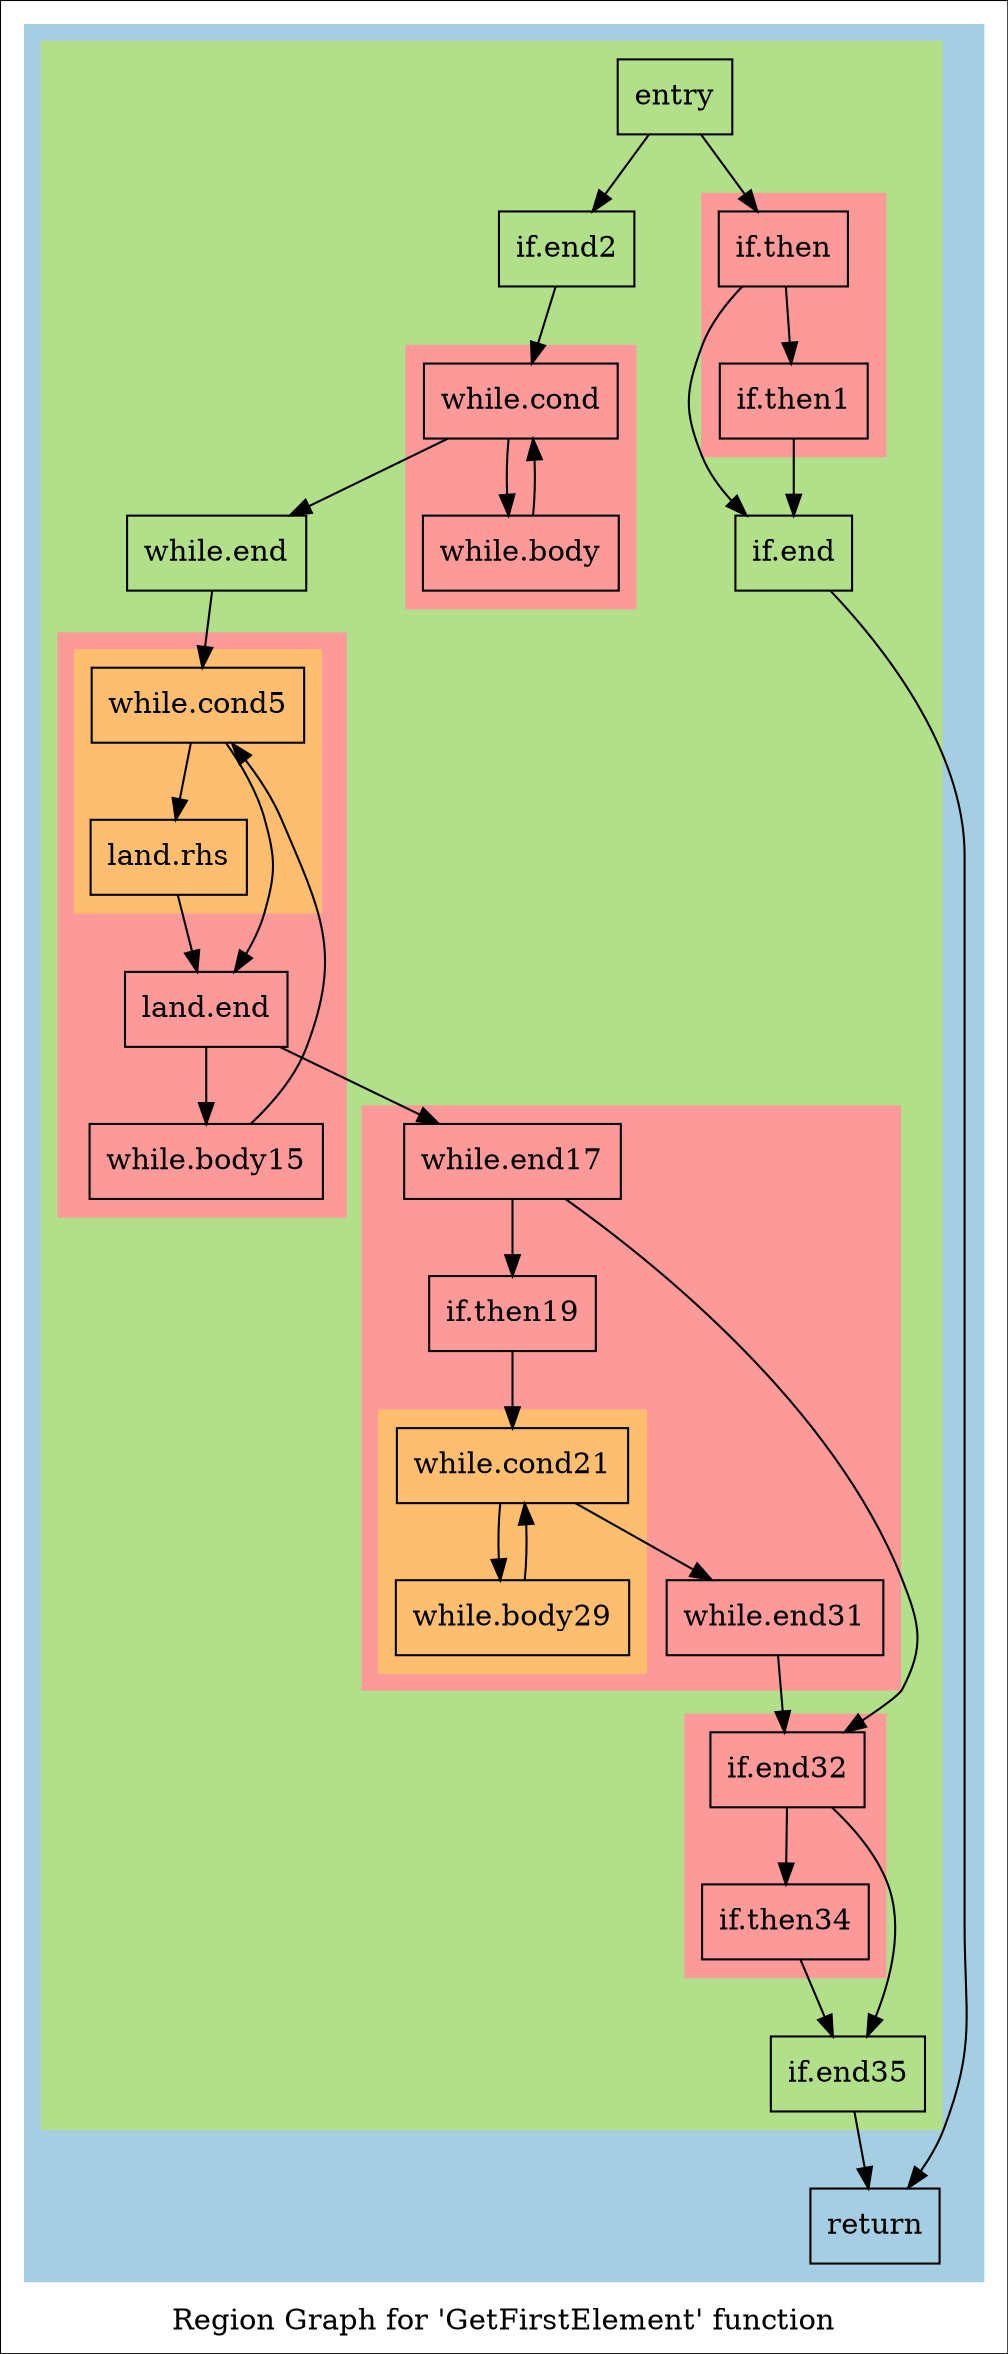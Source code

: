 digraph "Region Graph for 'GetFirstElement' function" {
	label="Region Graph for 'GetFirstElement' function";

	Node0x9936d0 [shape=record,label="{entry}"];
	Node0x9936d0 -> Node0x9b7120;
	Node0x9936d0 -> Node0xa3c8d0;
	Node0x9b7120 [shape=record,label="{if.then}"];
	Node0x9b7120 -> Node0xa411e0;
	Node0x9b7120 -> Node0x9d7010;
	Node0xa411e0 [shape=record,label="{if.then1}"];
	Node0xa411e0 -> Node0x9d7010;
	Node0x9d7010 [shape=record,label="{if.end}"];
	Node0x9d7010 -> Node0xa31520;
	Node0xa31520 [shape=record,label="{return}"];
	Node0xa3c8d0 [shape=record,label="{if.end2}"];
	Node0xa3c8d0 -> Node0xa01b70;
	Node0xa01b70 [shape=record,label="{while.cond}"];
	Node0xa01b70 -> Node0xa48a80;
	Node0xa01b70 -> Node0xa213c0;
	Node0xa48a80 [shape=record,label="{while.body}"];
	Node0xa48a80 -> Node0xa01b70[constraint=false];
	Node0xa213c0 [shape=record,label="{while.end}"];
	Node0xa213c0 -> Node0xa2cf00;
	Node0xa2cf00 [shape=record,label="{while.cond5}"];
	Node0xa2cf00 -> Node0xa2d460;
	Node0xa2cf00 -> Node0xa25ad0;
	Node0xa2d460 [shape=record,label="{land.rhs}"];
	Node0xa2d460 -> Node0xa25ad0;
	Node0xa25ad0 [shape=record,label="{land.end}"];
	Node0xa25ad0 -> Node0xa431b0;
	Node0xa25ad0 -> Node0x9971b0;
	Node0xa431b0 [shape=record,label="{while.body15}"];
	Node0xa431b0 -> Node0xa2cf00[constraint=false];
	Node0x9971b0 [shape=record,label="{while.end17}"];
	Node0x9971b0 -> Node0x9c4490;
	Node0x9971b0 -> Node0x9f6900;
	Node0x9c4490 [shape=record,label="{if.then19}"];
	Node0x9c4490 -> Node0xa067d0;
	Node0xa067d0 [shape=record,label="{while.cond21}"];
	Node0xa067d0 -> Node0xa03a30;
	Node0xa067d0 -> Node0xa0e420;
	Node0xa03a30 [shape=record,label="{while.body29}"];
	Node0xa03a30 -> Node0xa067d0[constraint=false];
	Node0xa0e420 [shape=record,label="{while.end31}"];
	Node0xa0e420 -> Node0x9f6900;
	Node0x9f6900 [shape=record,label="{if.end32}"];
	Node0x9f6900 -> Node0xa269a0;
	Node0x9f6900 -> Node0xa440b0;
	Node0xa269a0 [shape=record,label="{if.then34}"];
	Node0xa269a0 -> Node0xa440b0;
	Node0xa440b0 [shape=record,label="{if.end35}"];
	Node0xa440b0 -> Node0xa31520;
	colorscheme = "paired12"
        subgraph cluster_0xa97840 {
          label = "";
          style = filled;
          color = 1
          subgraph cluster_0xa5a660 {
            label = "";
            style = filled;
            color = 3
            subgraph cluster_0xa978c0 {
              label = "";
              style = filled;
              color = 5
              Node0x9b7120;
              Node0xa411e0;
            }
            subgraph cluster_0x9fb9b0 {
              label = "";
              style = filled;
              color = 5
              Node0xa01b70;
              Node0xa48a80;
            }
            subgraph cluster_0xa97ac0 {
              label = "";
              style = filled;
              color = 5
              subgraph cluster_0xa97a40 {
                label = "";
                style = filled;
                color = 7
                Node0xa2cf00;
                Node0xa2d460;
              }
              Node0xa25ad0;
              Node0xa431b0;
            }
            subgraph cluster_0xa979c0 {
              label = "";
              style = filled;
              color = 5
              subgraph cluster_0xa977c0 {
                label = "";
                style = filled;
                color = 7
                Node0xa067d0;
                Node0xa03a30;
              }
              Node0x9971b0;
              Node0x9c4490;
              Node0xa0e420;
            }
            subgraph cluster_0xa97940 {
              label = "";
              style = filled;
              color = 5
              Node0x9f6900;
              Node0xa269a0;
            }
            Node0x9936d0;
            Node0x9d7010;
            Node0xa3c8d0;
            Node0xa213c0;
            Node0xa440b0;
          }
          Node0xa31520;
        }
}
